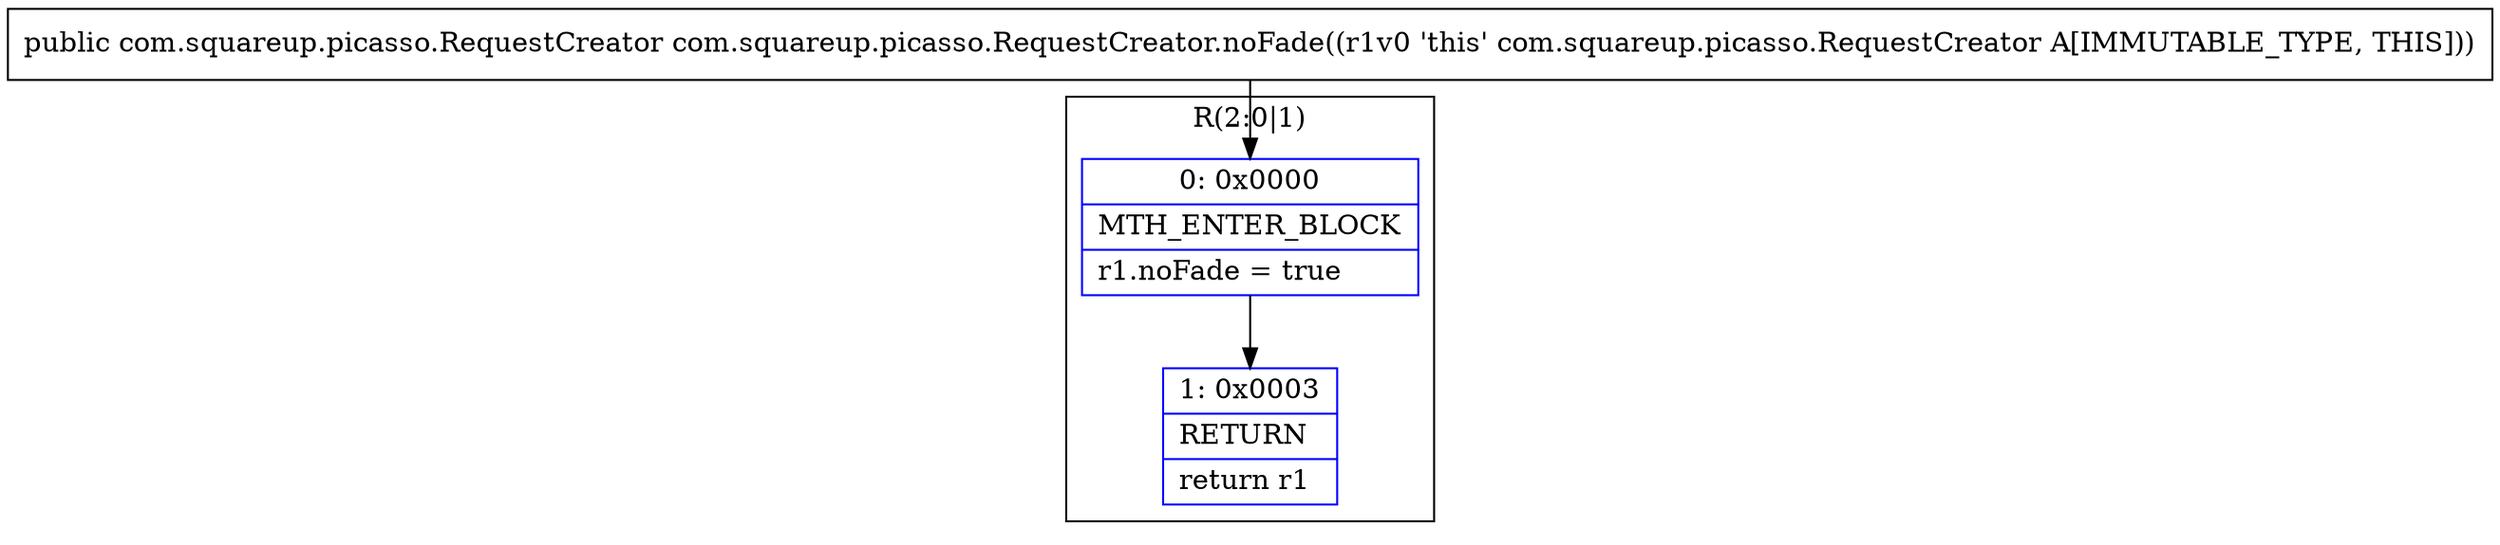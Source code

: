 digraph "CFG forcom.squareup.picasso.RequestCreator.noFade()Lcom\/squareup\/picasso\/RequestCreator;" {
subgraph cluster_Region_1491818861 {
label = "R(2:0|1)";
node [shape=record,color=blue];
Node_0 [shape=record,label="{0\:\ 0x0000|MTH_ENTER_BLOCK\l|r1.noFade = true\l}"];
Node_1 [shape=record,label="{1\:\ 0x0003|RETURN\l|return r1\l}"];
}
MethodNode[shape=record,label="{public com.squareup.picasso.RequestCreator com.squareup.picasso.RequestCreator.noFade((r1v0 'this' com.squareup.picasso.RequestCreator A[IMMUTABLE_TYPE, THIS])) }"];
MethodNode -> Node_0;
Node_0 -> Node_1;
}

